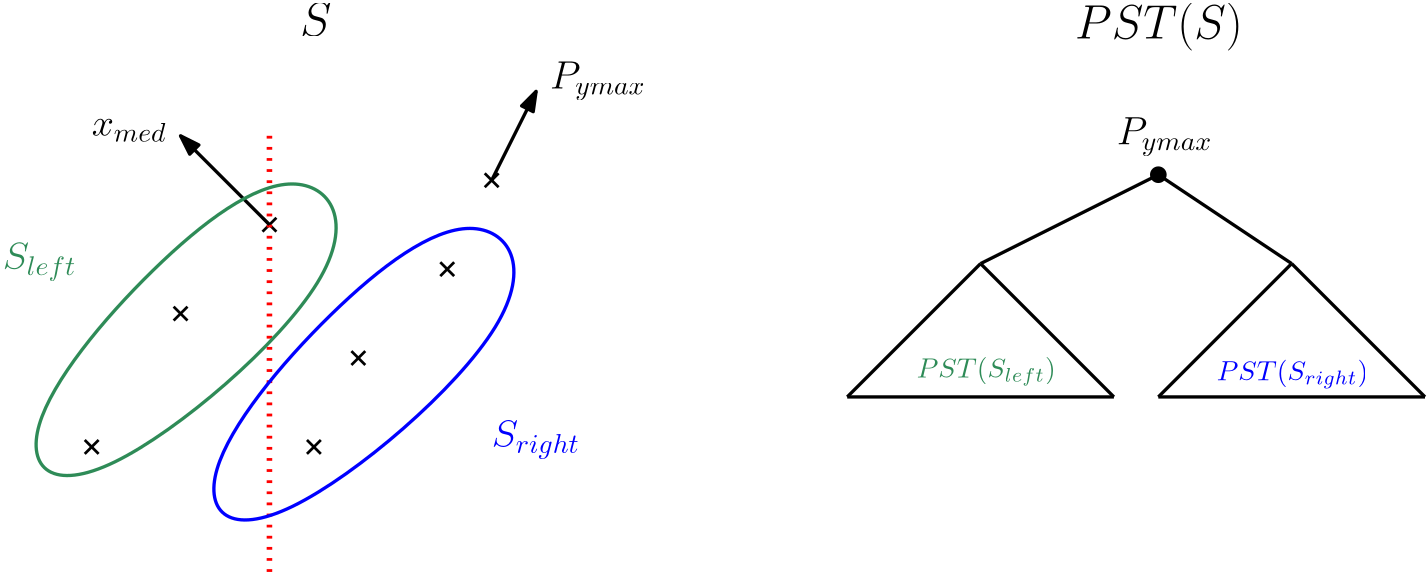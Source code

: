 <?xml version="1.0"?>
<!DOCTYPE ipe SYSTEM "ipe.dtd">
<ipe version="70212" creator="Ipe 7.2.12">
<info created="D:20191116120554" modified="D:20191117175753"/>
<ipestyle name="basic">
<symbol name="arrow/arc(spx)">
<path stroke="sym-stroke" fill="sym-stroke" pen="sym-pen">
0 0 m
-1 0.333 l
-1 -0.333 l
h
</path>
</symbol>
<symbol name="arrow/farc(spx)">
<path stroke="sym-stroke" fill="white" pen="sym-pen">
0 0 m
-1 0.333 l
-1 -0.333 l
h
</path>
</symbol>
<symbol name="arrow/ptarc(spx)">
<path stroke="sym-stroke" fill="sym-stroke" pen="sym-pen">
0 0 m
-1 0.333 l
-0.8 0 l
-1 -0.333 l
h
</path>
</symbol>
<symbol name="arrow/fptarc(spx)">
<path stroke="sym-stroke" fill="white" pen="sym-pen">
0 0 m
-1 0.333 l
-0.8 0 l
-1 -0.333 l
h
</path>
</symbol>
<symbol name="mark/circle(sx)" transformations="translations">
<path fill="sym-stroke">
0.6 0 0 0.6 0 0 e
0.4 0 0 0.4 0 0 e
</path>
</symbol>
<symbol name="mark/disk(sx)" transformations="translations">
<path fill="sym-stroke">
0.6 0 0 0.6 0 0 e
</path>
</symbol>
<symbol name="mark/fdisk(sfx)" transformations="translations">
<group>
<path fill="sym-fill">
0.5 0 0 0.5 0 0 e
</path>
<path fill="sym-stroke" fillrule="eofill">
0.6 0 0 0.6 0 0 e
0.4 0 0 0.4 0 0 e
</path>
</group>
</symbol>
<symbol name="mark/box(sx)" transformations="translations">
<path fill="sym-stroke" fillrule="eofill">
-0.6 -0.6 m
0.6 -0.6 l
0.6 0.6 l
-0.6 0.6 l
h
-0.4 -0.4 m
0.4 -0.4 l
0.4 0.4 l
-0.4 0.4 l
h
</path>
</symbol>
<symbol name="mark/square(sx)" transformations="translations">
<path fill="sym-stroke">
-0.6 -0.6 m
0.6 -0.6 l
0.6 0.6 l
-0.6 0.6 l
h
</path>
</symbol>
<symbol name="mark/fsquare(sfx)" transformations="translations">
<group>
<path fill="sym-fill">
-0.5 -0.5 m
0.5 -0.5 l
0.5 0.5 l
-0.5 0.5 l
h
</path>
<path fill="sym-stroke" fillrule="eofill">
-0.6 -0.6 m
0.6 -0.6 l
0.6 0.6 l
-0.6 0.6 l
h
-0.4 -0.4 m
0.4 -0.4 l
0.4 0.4 l
-0.4 0.4 l
h
</path>
</group>
</symbol>
<symbol name="mark/cross(sx)" transformations="translations">
<group>
<path fill="sym-stroke">
-0.43 -0.57 m
0.57 0.43 l
0.43 0.57 l
-0.57 -0.43 l
h
</path>
<path fill="sym-stroke">
-0.43 0.57 m
0.57 -0.43 l
0.43 -0.57 l
-0.57 0.43 l
h
</path>
</group>
</symbol>
<symbol name="arrow/fnormal(spx)">
<path stroke="sym-stroke" fill="white" pen="sym-pen">
0 0 m
-1 0.333 l
-1 -0.333 l
h
</path>
</symbol>
<symbol name="arrow/pointed(spx)">
<path stroke="sym-stroke" fill="sym-stroke" pen="sym-pen">
0 0 m
-1 0.333 l
-0.8 0 l
-1 -0.333 l
h
</path>
</symbol>
<symbol name="arrow/fpointed(spx)">
<path stroke="sym-stroke" fill="white" pen="sym-pen">
0 0 m
-1 0.333 l
-0.8 0 l
-1 -0.333 l
h
</path>
</symbol>
<symbol name="arrow/linear(spx)">
<path stroke="sym-stroke" pen="sym-pen">
-1 0.333 m
0 0 l
-1 -0.333 l
</path>
</symbol>
<symbol name="arrow/fdouble(spx)">
<path stroke="sym-stroke" fill="white" pen="sym-pen">
0 0 m
-1 0.333 l
-1 -0.333 l
h
-1 0 m
-2 0.333 l
-2 -0.333 l
h
</path>
</symbol>
<symbol name="arrow/double(spx)">
<path stroke="sym-stroke" fill="sym-stroke" pen="sym-pen">
0 0 m
-1 0.333 l
-1 -0.333 l
h
-1 0 m
-2 0.333 l
-2 -0.333 l
h
</path>
</symbol>
<pen name="heavier" value="0.8"/>
<pen name="fat" value="1.2"/>
<pen name="ultrafat" value="2"/>
<symbolsize name="large" value="5"/>
<symbolsize name="small" value="2"/>
<symbolsize name="tiny" value="1.1"/>
<arrowsize name="large" value="10"/>
<arrowsize name="small" value="5"/>
<arrowsize name="tiny" value="3"/>
<color name="red" value="1 0 0"/>
<color name="green" value="0 1 0"/>
<color name="blue" value="0 0 1"/>
<color name="yellow" value="1 1 0"/>
<color name="orange" value="1 0.647 0"/>
<color name="gold" value="1 0.843 0"/>
<color name="purple" value="0.627 0.125 0.941"/>
<color name="gray" value="0.745"/>
<color name="brown" value="0.647 0.165 0.165"/>
<color name="navy" value="0 0 0.502"/>
<color name="pink" value="1 0.753 0.796"/>
<color name="seagreen" value="0.18 0.545 0.341"/>
<color name="turquoise" value="0.251 0.878 0.816"/>
<color name="violet" value="0.933 0.51 0.933"/>
<color name="darkblue" value="0 0 0.545"/>
<color name="darkcyan" value="0 0.545 0.545"/>
<color name="darkgray" value="0.663"/>
<color name="darkgreen" value="0 0.392 0"/>
<color name="darkmagenta" value="0.545 0 0.545"/>
<color name="darkorange" value="1 0.549 0"/>
<color name="darkred" value="0.545 0 0"/>
<color name="lightblue" value="0.678 0.847 0.902"/>
<color name="lightcyan" value="0.878 1 1"/>
<color name="lightgray" value="0.827"/>
<color name="lightgreen" value="0.565 0.933 0.565"/>
<color name="lightyellow" value="1 1 0.878"/>
<dashstyle name="dashed" value="[4] 0"/>
<dashstyle name="dotted" value="[1 3] 0"/>
<dashstyle name="dash dotted" value="[4 2 1 2] 0"/>
<dashstyle name="dash dot dotted" value="[4 2 1 2 1 2] 0"/>
<textsize name="large" value="\large"/>
<textsize name="Large" value="\Large"/>
<textsize name="LARGE" value="\LARGE"/>
<textsize name="huge" value="\huge"/>
<textsize name="Huge" value="\Huge"/>
<textsize name="small" value="\small"/>
<textsize name="footnote" value="\footnotesize"/>
<textsize name="tiny" value="\tiny"/>
<textstyle name="center" begin="\begin{center}" end="\end{center}"/>
<textstyle name="itemize" begin="\begin{itemize}" end="\end{itemize}"/>
<textstyle name="item" begin="\begin{itemize}\item{}" end="\end{itemize}"/>
<gridsize name="4 pts" value="4"/>
<gridsize name="8 pts (~3 mm)" value="8"/>
<gridsize name="16 pts (~6 mm)" value="16"/>
<gridsize name="32 pts (~12 mm)" value="32"/>
<gridsize name="10 pts (~3.5 mm)" value="10"/>
<gridsize name="20 pts (~7 mm)" value="20"/>
<gridsize name="14 pts (~5 mm)" value="14"/>
<gridsize name="28 pts (~10 mm)" value="28"/>
<gridsize name="56 pts (~20 mm)" value="56"/>
<anglesize name="90 deg" value="90"/>
<anglesize name="60 deg" value="60"/>
<anglesize name="45 deg" value="45"/>
<anglesize name="30 deg" value="30"/>
<anglesize name="22.5 deg" value="22.5"/>
<opacity name="10%" value="0.1"/>
<opacity name="30%" value="0.3"/>
<opacity name="50%" value="0.5"/>
<opacity name="75%" value="0.75"/>
<tiling name="falling" angle="-60" step="4" width="1"/>
<tiling name="rising" angle="30" step="4" width="1"/>
</ipestyle>
<page>
<layer name="alpha"/>
<view layers="alpha" active="alpha"/>
<use layer="alpha" matrix="1 0 0 1 -208 -45" name="mark/cross(sx)" pos="400 768" size="large" stroke="black"/>
<use matrix="1 0 0 1 -208 -45" name="mark/cross(sx)" pos="384 736" size="large" stroke="black"/>
<use matrix="1 0 0 1 -208 -45" name="mark/cross(sx)" pos="320 752" size="large" stroke="black"/>
<use matrix="1 0 0 1 -208 -45" name="mark/cross(sx)" pos="288 720" size="large" stroke="black"/>
<use matrix="1 0 0 1 -208 -45" name="mark/cross(sx)" pos="256 672" size="large" stroke="black"/>
<use matrix="1 0 0 1 -208 -45" name="mark/cross(sx)" pos="352 704" size="large" stroke="black"/>
<use matrix="1 0 0 1 -208 -45" name="mark/cross(sx)" pos="336 672" size="large" stroke="black"/>
<path matrix="1 0 0 1 -208 -45" stroke="red" dash="dotted" pen="ultrafat">
320 784 m
320 624 l
320 624 l
320 624 l
</path>
<text matrix="1 0 0 1 -208 -45" transformations="translations" pos="256 784" stroke="black" type="label" width="27.052" height="6.179" depth="2.15" valign="baseline" size="Large" style="math">x_{med}</text>
<path matrix="1 0 0 1 -208 -45" stroke="black" fill="white" pen="fat" cap="0" arrow="arc/normal">
320 752 m
288 784 l
</path>
<path matrix="1 0 0 1 -336 -13" stroke="black" fill="white" pen="fat" cap="0" arrow="arc/normal">
528 736 m
544 768 l
</path>
<text matrix="1 0 0 1 -347 -28" transformations="translations" pos="560 784" stroke="black" type="label" width="34.502" height="9.802" depth="4.09" valign="baseline" size="Large" style="math">P_{ymax}</text>
<path matrix="0.853211 0 0 0.833333 -243.89 121.667" stroke="seagreen" pen="fat" cap="0">
368 688
432 736
464 688
336 576
304 608 u
</path>
<path matrix="0.853211 0 0 0.833333 -179.89 105.667" stroke="blue" pen="fat" cap="0">
368 688
432 736
464 688
336 576
304 608 u
</path>
<text matrix="1 0 0 1 -336 -13" transformations="translations" pos="352 704" stroke="seagreen" type="label" width="26.492" height="9.802" depth="4.09" valign="baseline" size="Large" style="math">S_{left}</text>
<text matrix="1 0 0 1 -336 -13" transformations="translations" pos="528 640" stroke="blue" type="label" width="31.788" height="9.802" depth="4.09" valign="baseline" size="Large" style="math">S_{right}</text>
<use matrix="1 0 0 1 272 -43" name="mark/disk(sx)" pos="160 768" size="large" stroke="black"/>
<text matrix="1 0 0 1 257 -48" transformations="translations" pos="160 784" stroke="black" type="label" width="34.502" height="9.802" depth="4.09" valign="baseline" size="Large" style="math">P_{ymax}</text>
<text matrix="1 0 0 1 233 -20" transformations="translations" pos="112 672" stroke="seagreen" type="label" width="50.041" height="7.472" depth="2.85" valign="baseline" style="math">PST(S_{left})</text>
<text matrix="1 0 0 1 245 -21" transformations="translations" pos="208 672" stroke="blue" type="label" width="54.568" height="7.472" depth="2.85" valign="baseline" style="math">PST(S_{right})</text>
<path matrix="1 0 0 1 272 -43" stroke="black" fill="lightgreen" pen="fat" cap="0">
160 768 m
96 736 l
</path>
<path matrix="1 0 0 1 272 -43" stroke="black" fill="lightgreen" pen="fat" cap="0">
160 768 m
208 736 l
</path>
<path matrix="1 0 0 1 272 -43" stroke="black" fill="lightgreen" pen="fat" cap="0">
144 688 m
48 688 l
</path>
<path matrix="1 0 0 1 272 -43" stroke="black" fill="lightgreen" pen="fat" cap="0">
144 688 m
96 736 l
</path>
<path matrix="1 0 0 1 272 -43" stroke="black" fill="lightgreen" pen="fat" cap="0">
48 688 m
96 736 l
</path>
<path matrix="1 0 0 1 272 -43" stroke="black" fill="lightgreen" pen="fat" cap="0">
160 688 m
256 688 l
</path>
<path matrix="1 0 0 1 272 -43" stroke="black" fill="lightgreen" pen="fat" cap="0">
256 688 m
208 736 l
</path>
<path matrix="1 0 0 1 272 -43" stroke="black" fill="lightgreen" pen="fat" cap="0">
208 736 m
160 688 l
</path>
<text matrix="1 0 0 1 370 -26" transformations="translations" pos="32 800" stroke="black" type="label" width="60.359" height="12.896" depth="4.29" valign="baseline" size="LARGE" style="math">PST(S)</text>
<text matrix="1 0 0 1 -5 7" transformations="translations" pos="128 768" stroke="black" type="label" width="11.369" height="11.764" depth="0" valign="baseline" size="LARGE" style="math">S</text>
</page>
</ipe>
